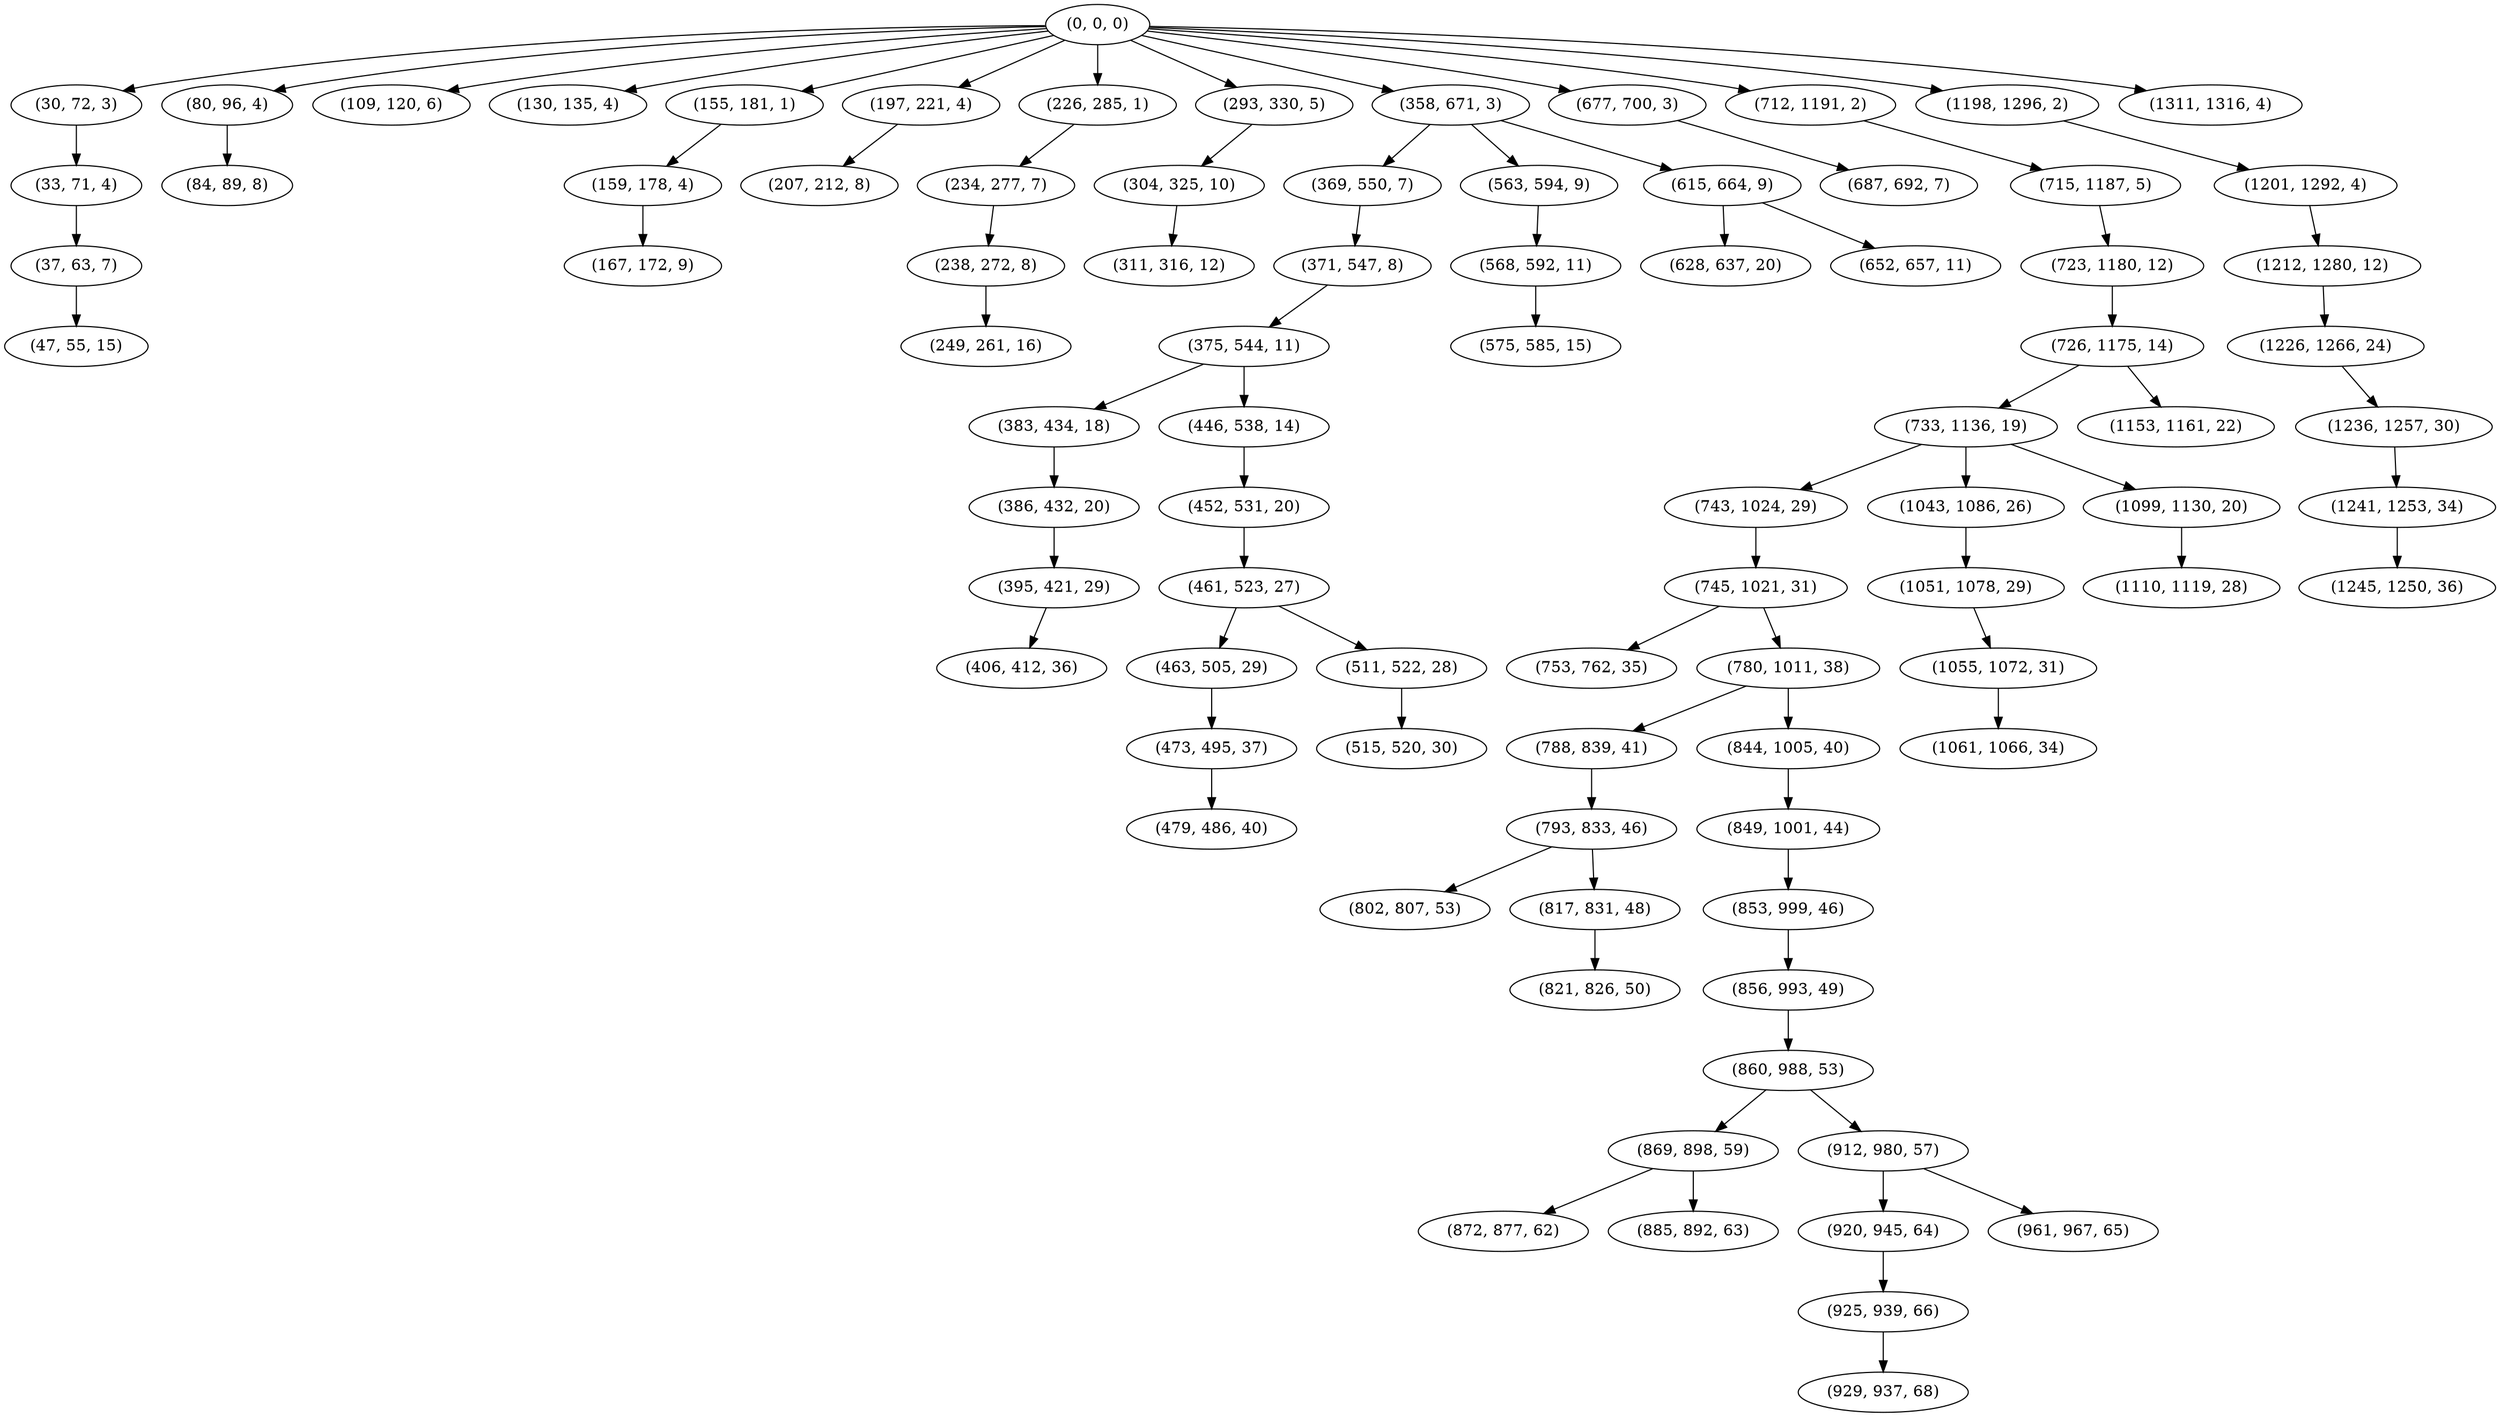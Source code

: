 digraph tree {
    "(0, 0, 0)";
    "(30, 72, 3)";
    "(33, 71, 4)";
    "(37, 63, 7)";
    "(47, 55, 15)";
    "(80, 96, 4)";
    "(84, 89, 8)";
    "(109, 120, 6)";
    "(130, 135, 4)";
    "(155, 181, 1)";
    "(159, 178, 4)";
    "(167, 172, 9)";
    "(197, 221, 4)";
    "(207, 212, 8)";
    "(226, 285, 1)";
    "(234, 277, 7)";
    "(238, 272, 8)";
    "(249, 261, 16)";
    "(293, 330, 5)";
    "(304, 325, 10)";
    "(311, 316, 12)";
    "(358, 671, 3)";
    "(369, 550, 7)";
    "(371, 547, 8)";
    "(375, 544, 11)";
    "(383, 434, 18)";
    "(386, 432, 20)";
    "(395, 421, 29)";
    "(406, 412, 36)";
    "(446, 538, 14)";
    "(452, 531, 20)";
    "(461, 523, 27)";
    "(463, 505, 29)";
    "(473, 495, 37)";
    "(479, 486, 40)";
    "(511, 522, 28)";
    "(515, 520, 30)";
    "(563, 594, 9)";
    "(568, 592, 11)";
    "(575, 585, 15)";
    "(615, 664, 9)";
    "(628, 637, 20)";
    "(652, 657, 11)";
    "(677, 700, 3)";
    "(687, 692, 7)";
    "(712, 1191, 2)";
    "(715, 1187, 5)";
    "(723, 1180, 12)";
    "(726, 1175, 14)";
    "(733, 1136, 19)";
    "(743, 1024, 29)";
    "(745, 1021, 31)";
    "(753, 762, 35)";
    "(780, 1011, 38)";
    "(788, 839, 41)";
    "(793, 833, 46)";
    "(802, 807, 53)";
    "(817, 831, 48)";
    "(821, 826, 50)";
    "(844, 1005, 40)";
    "(849, 1001, 44)";
    "(853, 999, 46)";
    "(856, 993, 49)";
    "(860, 988, 53)";
    "(869, 898, 59)";
    "(872, 877, 62)";
    "(885, 892, 63)";
    "(912, 980, 57)";
    "(920, 945, 64)";
    "(925, 939, 66)";
    "(929, 937, 68)";
    "(961, 967, 65)";
    "(1043, 1086, 26)";
    "(1051, 1078, 29)";
    "(1055, 1072, 31)";
    "(1061, 1066, 34)";
    "(1099, 1130, 20)";
    "(1110, 1119, 28)";
    "(1153, 1161, 22)";
    "(1198, 1296, 2)";
    "(1201, 1292, 4)";
    "(1212, 1280, 12)";
    "(1226, 1266, 24)";
    "(1236, 1257, 30)";
    "(1241, 1253, 34)";
    "(1245, 1250, 36)";
    "(1311, 1316, 4)";
    "(0, 0, 0)" -> "(30, 72, 3)";
    "(0, 0, 0)" -> "(80, 96, 4)";
    "(0, 0, 0)" -> "(109, 120, 6)";
    "(0, 0, 0)" -> "(130, 135, 4)";
    "(0, 0, 0)" -> "(155, 181, 1)";
    "(0, 0, 0)" -> "(197, 221, 4)";
    "(0, 0, 0)" -> "(226, 285, 1)";
    "(0, 0, 0)" -> "(293, 330, 5)";
    "(0, 0, 0)" -> "(358, 671, 3)";
    "(0, 0, 0)" -> "(677, 700, 3)";
    "(0, 0, 0)" -> "(712, 1191, 2)";
    "(0, 0, 0)" -> "(1198, 1296, 2)";
    "(0, 0, 0)" -> "(1311, 1316, 4)";
    "(30, 72, 3)" -> "(33, 71, 4)";
    "(33, 71, 4)" -> "(37, 63, 7)";
    "(37, 63, 7)" -> "(47, 55, 15)";
    "(80, 96, 4)" -> "(84, 89, 8)";
    "(155, 181, 1)" -> "(159, 178, 4)";
    "(159, 178, 4)" -> "(167, 172, 9)";
    "(197, 221, 4)" -> "(207, 212, 8)";
    "(226, 285, 1)" -> "(234, 277, 7)";
    "(234, 277, 7)" -> "(238, 272, 8)";
    "(238, 272, 8)" -> "(249, 261, 16)";
    "(293, 330, 5)" -> "(304, 325, 10)";
    "(304, 325, 10)" -> "(311, 316, 12)";
    "(358, 671, 3)" -> "(369, 550, 7)";
    "(358, 671, 3)" -> "(563, 594, 9)";
    "(358, 671, 3)" -> "(615, 664, 9)";
    "(369, 550, 7)" -> "(371, 547, 8)";
    "(371, 547, 8)" -> "(375, 544, 11)";
    "(375, 544, 11)" -> "(383, 434, 18)";
    "(375, 544, 11)" -> "(446, 538, 14)";
    "(383, 434, 18)" -> "(386, 432, 20)";
    "(386, 432, 20)" -> "(395, 421, 29)";
    "(395, 421, 29)" -> "(406, 412, 36)";
    "(446, 538, 14)" -> "(452, 531, 20)";
    "(452, 531, 20)" -> "(461, 523, 27)";
    "(461, 523, 27)" -> "(463, 505, 29)";
    "(461, 523, 27)" -> "(511, 522, 28)";
    "(463, 505, 29)" -> "(473, 495, 37)";
    "(473, 495, 37)" -> "(479, 486, 40)";
    "(511, 522, 28)" -> "(515, 520, 30)";
    "(563, 594, 9)" -> "(568, 592, 11)";
    "(568, 592, 11)" -> "(575, 585, 15)";
    "(615, 664, 9)" -> "(628, 637, 20)";
    "(615, 664, 9)" -> "(652, 657, 11)";
    "(677, 700, 3)" -> "(687, 692, 7)";
    "(712, 1191, 2)" -> "(715, 1187, 5)";
    "(715, 1187, 5)" -> "(723, 1180, 12)";
    "(723, 1180, 12)" -> "(726, 1175, 14)";
    "(726, 1175, 14)" -> "(733, 1136, 19)";
    "(726, 1175, 14)" -> "(1153, 1161, 22)";
    "(733, 1136, 19)" -> "(743, 1024, 29)";
    "(733, 1136, 19)" -> "(1043, 1086, 26)";
    "(733, 1136, 19)" -> "(1099, 1130, 20)";
    "(743, 1024, 29)" -> "(745, 1021, 31)";
    "(745, 1021, 31)" -> "(753, 762, 35)";
    "(745, 1021, 31)" -> "(780, 1011, 38)";
    "(780, 1011, 38)" -> "(788, 839, 41)";
    "(780, 1011, 38)" -> "(844, 1005, 40)";
    "(788, 839, 41)" -> "(793, 833, 46)";
    "(793, 833, 46)" -> "(802, 807, 53)";
    "(793, 833, 46)" -> "(817, 831, 48)";
    "(817, 831, 48)" -> "(821, 826, 50)";
    "(844, 1005, 40)" -> "(849, 1001, 44)";
    "(849, 1001, 44)" -> "(853, 999, 46)";
    "(853, 999, 46)" -> "(856, 993, 49)";
    "(856, 993, 49)" -> "(860, 988, 53)";
    "(860, 988, 53)" -> "(869, 898, 59)";
    "(860, 988, 53)" -> "(912, 980, 57)";
    "(869, 898, 59)" -> "(872, 877, 62)";
    "(869, 898, 59)" -> "(885, 892, 63)";
    "(912, 980, 57)" -> "(920, 945, 64)";
    "(912, 980, 57)" -> "(961, 967, 65)";
    "(920, 945, 64)" -> "(925, 939, 66)";
    "(925, 939, 66)" -> "(929, 937, 68)";
    "(1043, 1086, 26)" -> "(1051, 1078, 29)";
    "(1051, 1078, 29)" -> "(1055, 1072, 31)";
    "(1055, 1072, 31)" -> "(1061, 1066, 34)";
    "(1099, 1130, 20)" -> "(1110, 1119, 28)";
    "(1198, 1296, 2)" -> "(1201, 1292, 4)";
    "(1201, 1292, 4)" -> "(1212, 1280, 12)";
    "(1212, 1280, 12)" -> "(1226, 1266, 24)";
    "(1226, 1266, 24)" -> "(1236, 1257, 30)";
    "(1236, 1257, 30)" -> "(1241, 1253, 34)";
    "(1241, 1253, 34)" -> "(1245, 1250, 36)";
}
